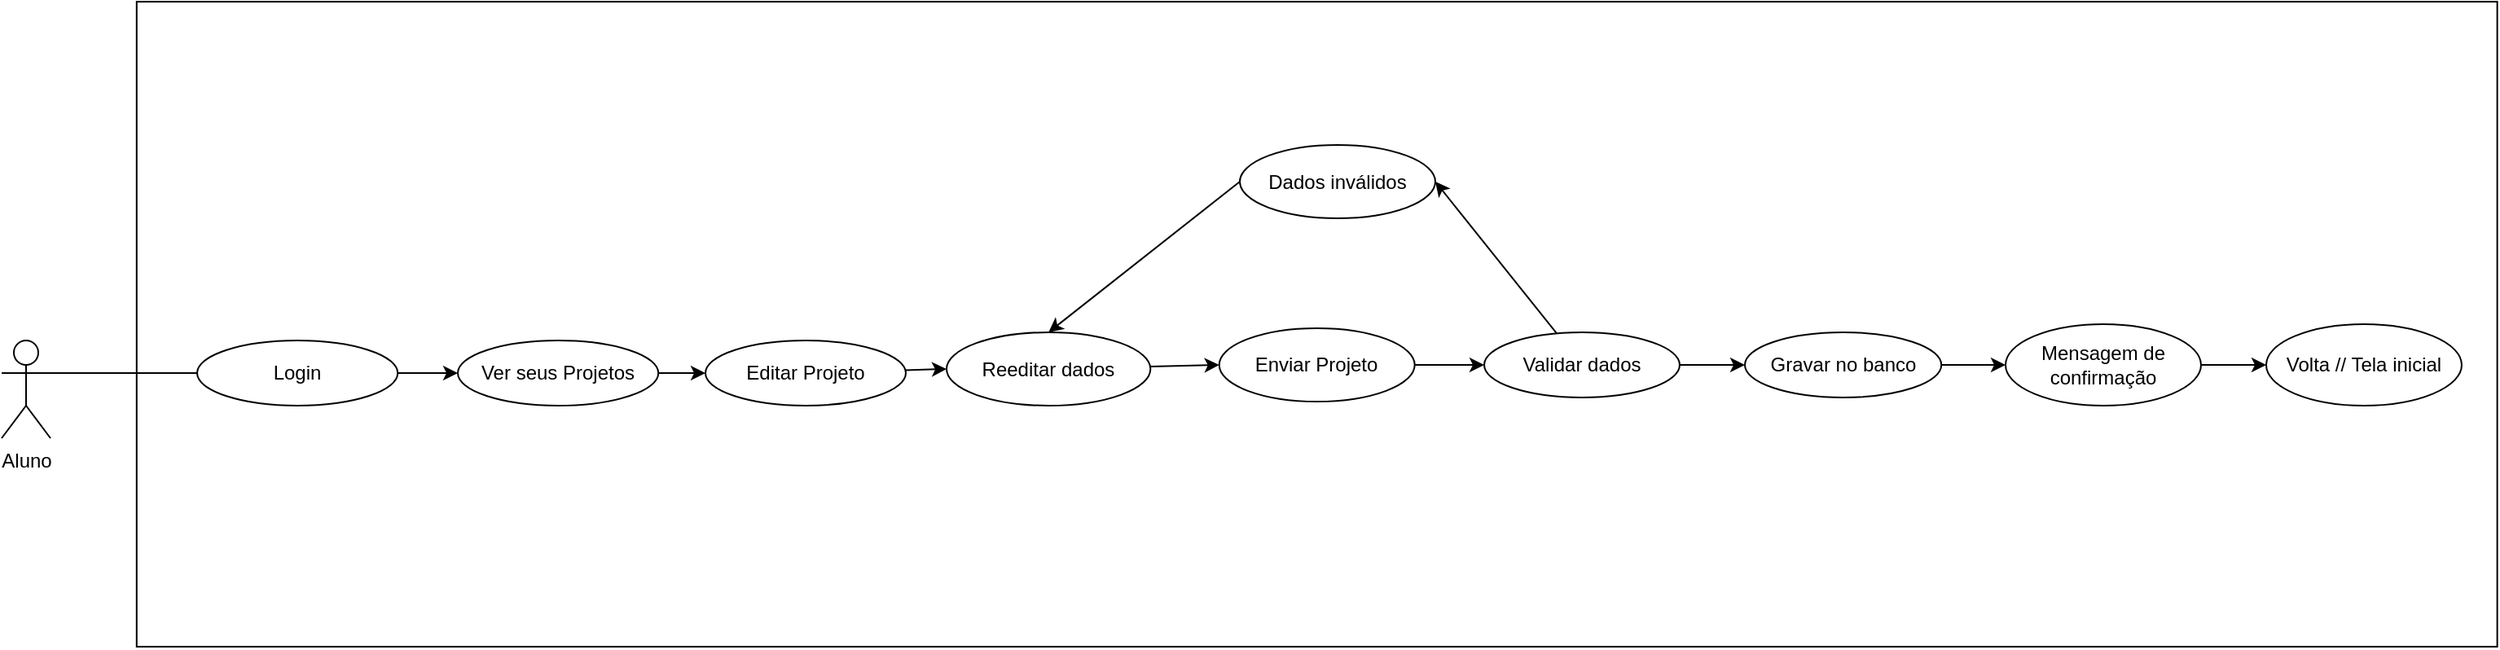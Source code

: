 <mxfile>
    <diagram id="zRCiL9ZMk7N_7-01TlMQ" name="Diagrama_Casos_de_Uso">
        <mxGraphModel dx="1458" dy="478" grid="1" gridSize="10" guides="1" tooltips="1" connect="1" arrows="1" fold="1" page="1" pageScale="1" pageWidth="827" pageHeight="1169" math="0" shadow="0">
            <root>
                <mxCell id="0"/>
                <mxCell id="1" parent="0"/>
                <mxCell id="70" value="" style="rounded=0;whiteSpace=wrap;html=1;rotation=90;" parent="1" vertex="1">
                    <mxGeometry x="529.4" y="-274.45" width="395.91" height="1448.92" as="geometry"/>
                </mxCell>
                <mxCell id="3" value="Aluno" style="shape=umlActor;verticalLabelPosition=bottom;verticalAlign=top;html=1;outlineConnect=0;" parent="1" vertex="1">
                    <mxGeometry x="-80" y="460" width="30" height="60" as="geometry"/>
                </mxCell>
                <mxCell id="99" style="edgeStyle=none;html=1;entryX=1;entryY=0.5;entryDx=0;entryDy=0;" parent="1" source="13" target="89" edge="1">
                    <mxGeometry relative="1" as="geometry"/>
                </mxCell>
                <mxCell id="105" style="edgeStyle=none;html=1;entryX=0;entryY=0.5;entryDx=0;entryDy=0;" parent="1" source="13" target="22" edge="1">
                    <mxGeometry relative="1" as="geometry"/>
                </mxCell>
                <mxCell id="13" value="Validar dados" style="ellipse;whiteSpace=wrap;html=1;" parent="1" vertex="1">
                    <mxGeometry x="830.0" y="455" width="120" height="40" as="geometry"/>
                </mxCell>
                <mxCell id="104" style="edgeStyle=none;html=1;entryX=0;entryY=0.5;entryDx=0;entryDy=0;" parent="1" source="15" target="13" edge="1">
                    <mxGeometry relative="1" as="geometry"/>
                </mxCell>
                <mxCell id="15" value="Enviar Projeto" style="ellipse;whiteSpace=wrap;html=1;" parent="1" vertex="1">
                    <mxGeometry x="667.35" y="452.5" width="120" height="45" as="geometry"/>
                </mxCell>
                <mxCell id="106" style="edgeStyle=none;html=1;entryX=0;entryY=0.5;entryDx=0;entryDy=0;" parent="1" source="22" target="49" edge="1">
                    <mxGeometry relative="1" as="geometry">
                        <mxPoint x="920.0" y="472.5" as="targetPoint"/>
                    </mxGeometry>
                </mxCell>
                <mxCell id="22" value="Gravar no banco" style="ellipse;whiteSpace=wrap;html=1;" parent="1" vertex="1">
                    <mxGeometry x="990" y="455" width="120.62" height="40" as="geometry"/>
                </mxCell>
                <mxCell id="109" style="edgeStyle=none;html=1;entryX=0;entryY=0.5;entryDx=0;entryDy=0;" parent="1" source="49" target="108" edge="1">
                    <mxGeometry relative="1" as="geometry"/>
                </mxCell>
                <mxCell id="49" value="Mensagem de confirmação" style="ellipse;whiteSpace=wrap;html=1;" parent="1" vertex="1">
                    <mxGeometry x="1150" y="450" width="120" height="50" as="geometry"/>
                </mxCell>
                <mxCell id="103" style="edgeStyle=none;html=1;entryX=0;entryY=0.5;entryDx=0;entryDy=0;" parent="1" source="56" target="15" edge="1">
                    <mxGeometry relative="1" as="geometry"/>
                </mxCell>
                <mxCell id="56" value="Reeditar dados" style="ellipse;whiteSpace=wrap;html=1;" parent="1" vertex="1">
                    <mxGeometry x="500" y="455" width="125.17" height="45" as="geometry"/>
                </mxCell>
                <mxCell id="113" style="edgeStyle=none;html=1;entryX=0;entryY=0.5;entryDx=0;entryDy=0;" parent="1" source="64" target="112" edge="1">
                    <mxGeometry relative="1" as="geometry"/>
                </mxCell>
                <mxCell id="64" value="Login" style="ellipse;whiteSpace=wrap;html=1;" parent="1" vertex="1">
                    <mxGeometry x="40" y="460" width="123.12" height="40" as="geometry"/>
                </mxCell>
                <mxCell id="102" style="edgeStyle=none;html=1;entryX=0;entryY=0.5;entryDx=0;entryDy=0;" parent="1" source="66" target="56" edge="1">
                    <mxGeometry relative="1" as="geometry"/>
                </mxCell>
                <mxCell id="66" value="Editar Projeto" style="ellipse;whiteSpace=wrap;html=1;" parent="1" vertex="1">
                    <mxGeometry x="352.0" y="460" width="123" height="40" as="geometry"/>
                </mxCell>
                <mxCell id="100" style="edgeStyle=none;html=1;entryX=0.5;entryY=0;entryDx=0;entryDy=0;exitX=0;exitY=0.5;exitDx=0;exitDy=0;" parent="1" source="89" target="56" edge="1">
                    <mxGeometry relative="1" as="geometry"/>
                </mxCell>
                <mxCell id="89" value="Dados inválidos" style="ellipse;whiteSpace=wrap;html=1;" parent="1" vertex="1">
                    <mxGeometry x="680" y="340" width="120" height="45" as="geometry"/>
                </mxCell>
                <mxCell id="108" value="Volta // Tela inicial" style="ellipse;whiteSpace=wrap;html=1;" parent="1" vertex="1">
                    <mxGeometry x="1310" y="450" width="120" height="50" as="geometry"/>
                </mxCell>
                <mxCell id="111" value="" style="endArrow=none;html=1;exitX=1;exitY=0.333;exitDx=0;exitDy=0;exitPerimeter=0;entryX=0;entryY=0.5;entryDx=0;entryDy=0;" parent="1" source="3" target="64" edge="1">
                    <mxGeometry width="50" height="50" relative="1" as="geometry">
                        <mxPoint x="80" y="390" as="sourcePoint"/>
                        <mxPoint x="130" y="340" as="targetPoint"/>
                    </mxGeometry>
                </mxCell>
                <mxCell id="114" style="edgeStyle=none;html=1;entryX=0;entryY=0.5;entryDx=0;entryDy=0;" parent="1" source="112" target="66" edge="1">
                    <mxGeometry relative="1" as="geometry"/>
                </mxCell>
                <mxCell id="112" value="Ver seus Projetos" style="ellipse;whiteSpace=wrap;html=1;" parent="1" vertex="1">
                    <mxGeometry x="200" y="460" width="123.12" height="40" as="geometry"/>
                </mxCell>
            </root>
        </mxGraphModel>
    </diagram>
    <diagram id="ZNvAoRlTpkrzS0pwarnU" name="Diagrama_de_Classes">
        <mxGraphModel dx="832" dy="357" grid="1" gridSize="10" guides="1" tooltips="1" connect="1" arrows="1" fold="1" page="1" pageScale="1" pageWidth="827" pageHeight="1169" math="0" shadow="0">
            <root>
                <mxCell id="sABFFBu3MnDv28G-qy3n-0"/>
                <mxCell id="sABFFBu3MnDv28G-qy3n-1" parent="sABFFBu3MnDv28G-qy3n-0"/>
            </root>
        </mxGraphModel>
    </diagram>
</mxfile>